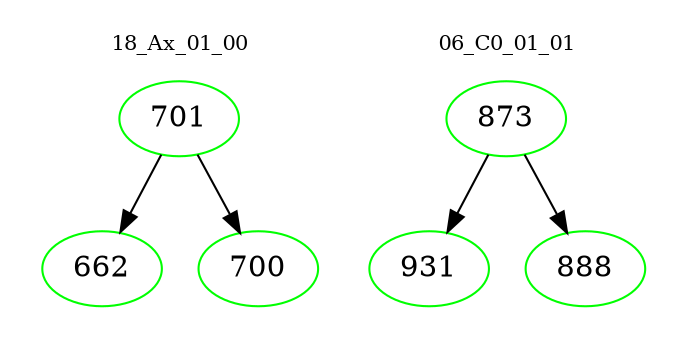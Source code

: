 digraph{
subgraph cluster_0 {
color = white
label = "18_Ax_01_00";
fontsize=10;
T0_701 [label="701", color="green"]
T0_701 -> T0_662 [color="black"]
T0_662 [label="662", color="green"]
T0_701 -> T0_700 [color="black"]
T0_700 [label="700", color="green"]
}
subgraph cluster_1 {
color = white
label = "06_C0_01_01";
fontsize=10;
T1_873 [label="873", color="green"]
T1_873 -> T1_931 [color="black"]
T1_931 [label="931", color="green"]
T1_873 -> T1_888 [color="black"]
T1_888 [label="888", color="green"]
}
}
